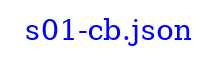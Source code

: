 digraph n0 {
fontcolor="blue"
remincross="true"
label="s01-cb.json"
subgraph cluster {
label="model"
}
}
